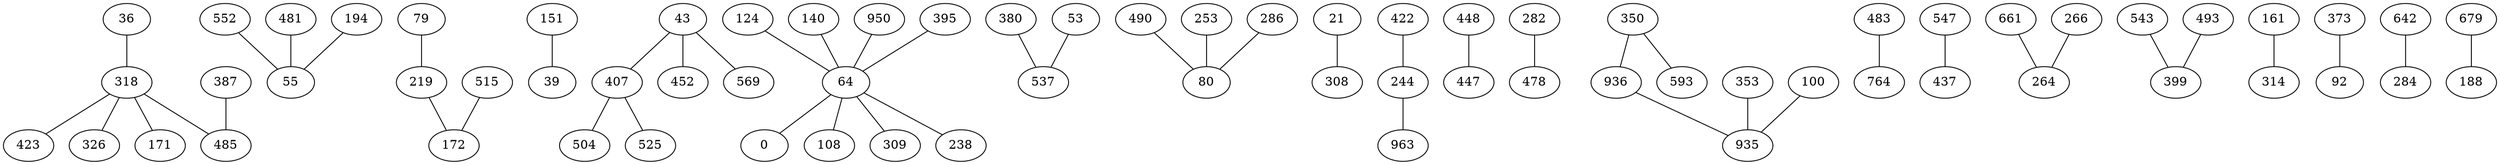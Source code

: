 strict graph "" {
	graph ["edge"="{}",
		file="/Users/felicedeluca/Developer/UofA/mlgd/datasets/eucore/set2/input/Layer_Layer3_topics_v2_id.dot",
		"graph"="{'file': '/Users/felicedeluca/Developer/UofA/mlgd/datasets/eucore/set2/input/Layer_Layer3_topics_v2_id.dot'}",
		"node"="{'label': '', 'level': ''}"
	];
	40	 [label=36,
		level=3];
	1	 [label=318,
		level=1];
	40 -- 1;
	49	 [label=423,
		level=3];
	1 -- 49;
	58	 [label=326,
		level=3];
	1 -- 58;
	60	 [label=171,
		level=3];
	1 -- 60;
	7	 [label=485,
		level=3];
	1 -- 7;
	546	 [label=552,
		level=3];
	536	 [label=55,
		level=1];
	546 -- 536;
	341	 [label=79,
		level=3];
	340	 [label=219,
		level=3];
	341 -- 340;
	601	 [label=387,
		level=3];
	601 -- 7;
	310	 [label=151,
		level=3];
	274	 [label=39,
		level=2];
	310 -- 274;
	464	 [label=43,
		level=3];
	462	 [label=407,
		level=2];
	464 -- 462;
	632	 [label=452,
		level=3];
	464 -- 632;
	631	 [label=569,
		level=3];
	464 -- 631;
	477	 [label=504,
		level=3];
	462 -- 477;
	467	 [label=525,
		level=3];
	462 -- 467;
	244	 [label=124,
		level=3];
	3	 [label=64,
		level=1];
	244 -- 3;
	875	 [label=380,
		level=3];
	461	 [label=537,
		level=2];
	875 -- 461;
	292	 [label=490,
		level=3];
	71	 [label=80,
		level=1];
	292 -- 71;
	122	 [label=21,
		level=1];
	413	 [label=308,
		level=3];
	122 -- 413;
	547	 [label=481,
		level=3];
	547 -- 536;
	328	 [label=422,
		level=3];
	153	 [label=244,
		level=1];
	328 -- 153;
	370	 [label=448,
		level=3];
	355	 [label=447,
		level=2];
	370 -- 355;
	204	 [label=140,
		level=3];
	204 -- 3;
	4	 [label=282,
		level=1];
	397	 [label=478,
		level=3];
	4 -- 397;
	123	 [label=350,
		level=1];
	134	 [label=936,
		level=3];
	123 -- 134;
	136	 [label=593,
		level=3];
	123 -- 136;
	209	 [label=950,
		level=3];
	209 -- 3;
	337	 [label=172,
		level=1];
	340 -- 337;
	183	 [label=395,
		level=3];
	183 -- 3;
	541	 [label=194,
		level=3];
	541 -- 536;
	89	 [label=483,
		level=3];
	85	 [label=764,
		level=1];
	89 -- 85;
	2	 [label=547,
		level=1];
	64	 [label=437,
		level=3];
	2 -- 64;
	163	 [label=0,
		level=3];
	3 -- 163;
	251	 [label=108,
		level=3];
	3 -- 251;
	237	 [label=309,
		level=3];
	3 -- 237;
	247	 [label=238,
		level=3];
	3 -- 247;
	683	 [label=661,
		level=3];
	615	 [label=264,
		level=3];
	683 -- 615;
	293	 [label=253,
		level=3];
	293 -- 71;
	628	 [label=543,
		level=3];
	629	 [label=399,
		level=3];
	628 -- 629;
	947	 [label=161,
		level=3];
	90	 [label=314,
		level=1];
	947 -- 90;
	500	 [label=515,
		level=3];
	500 -- 337;
	348	 [label=373,
		level=3];
	145	 [label=92,
		level=2];
	348 -- 145;
	380	 [label=642,
		level=1];
	382	 [label=284,
		level=3];
	380 -- 382;
	886	 [label=353,
		level=3];
	889	 [label=935,
		level=3];
	886 -- 889;
	333	 [label=963,
		level=3];
	153 -- 333;
	120	 [label=493,
		level=1];
	120 -- 629;
	69	 [label=679,
		level=1];
	74	 [label=188,
		level=3];
	69 -- 74;
	134 -- 889;
	463	 [label=266,
		level=2];
	463 -- 615;
	288	 [label=286,
		level=3];
	288 -- 71;
	715	 [label=53,
		level=3];
	715 -- 461;
	915	 [label=100,
		level=3];
	915 -- 889;
}
